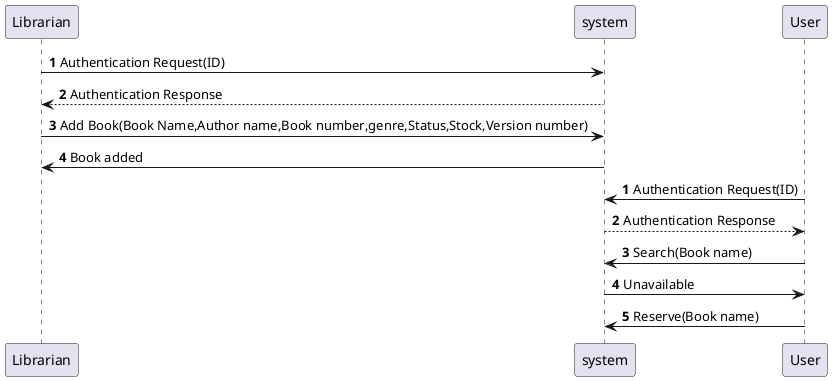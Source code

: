 @startuml
autonumber
Librarian->system : Authentication Request(ID)
system --> Librarian: Authentication Response
Librarian -> system : Add Book(Book Name,Author name,Book number,genre,Status,Stock,Version number)
system -> Librarian : Book added

'Reservation use case
autonumber
User->system : Authentication Request(ID)
system --> User: Authentication Response
User -> system : Search(Book name)
system-> User : Unavailable
User -> system : Reserve(Book name)



@enduml
